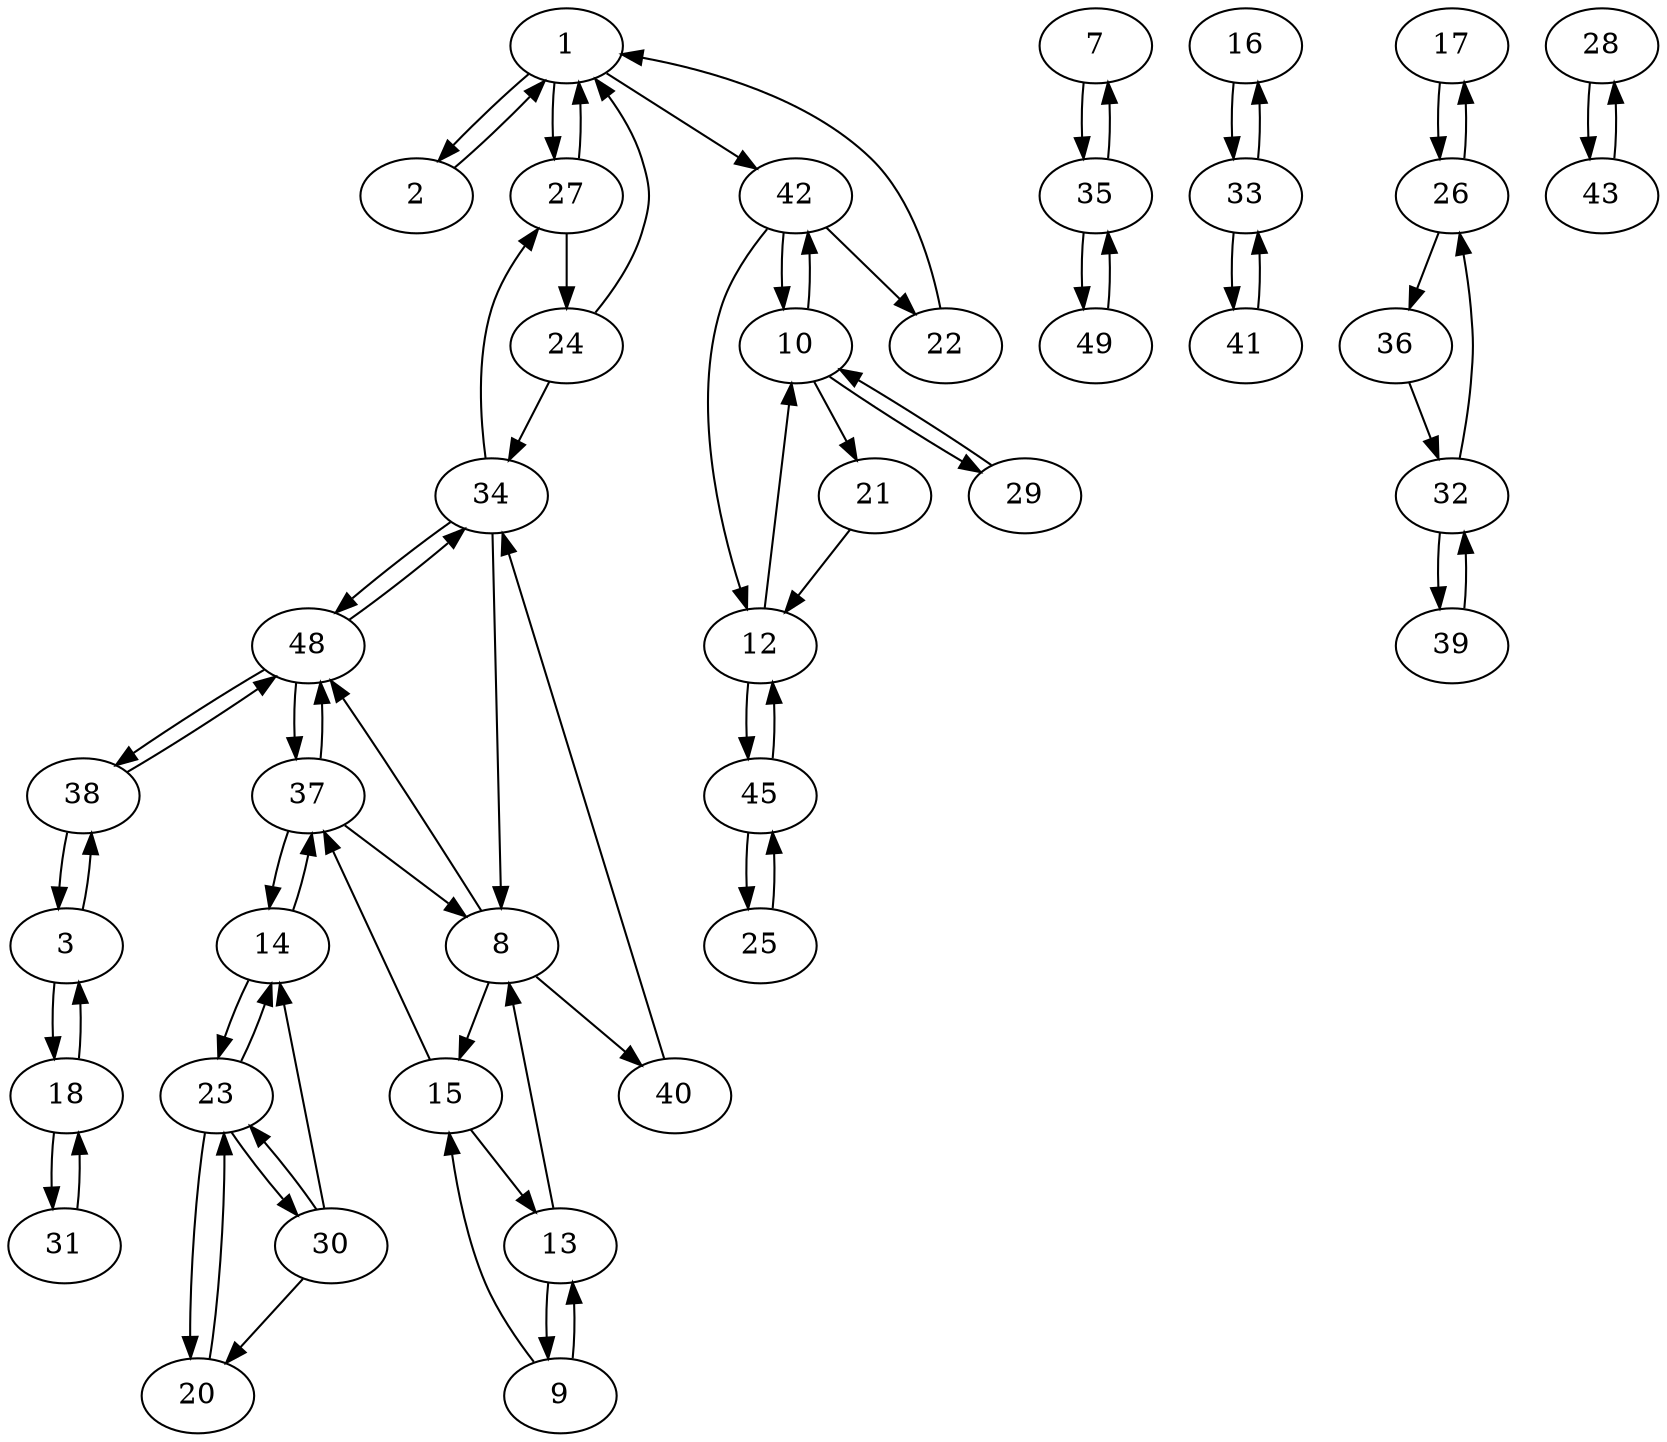digraph G {
  1 -> 2;
  1 -> 27;
  1 -> 42;
  2 -> 1;
  3 -> 18;
  3 -> 38;
  7 -> 35;
  8 -> 15;
  8 -> 40;
  8 -> 48;
  9 -> 13;
  9 -> 15;
  10 -> 21;
  10 -> 29;
  10 -> 42;
  12 -> 10;
  12 -> 45;
  13 -> 8;
  13 -> 9;
  14 -> 23;
  14 -> 37;
  15 -> 13;
  15 -> 37;
  16 -> 33;
  17 -> 26;
  18 -> 3;
  18 -> 31;
  20 -> 23;
  21 -> 12;
  22 -> 1;
  23 -> 14;
  23 -> 20;
  23 -> 30;
  24 -> 1;
  24 -> 34;
  25 -> 45;
  26 -> 17;
  26 -> 36;
  27 -> 1;
  27 -> 24;
  28 -> 43;
  29 -> 10;
  30 -> 14;
  30 -> 20;
  30 -> 23;
  31 -> 18;
  32 -> 26;
  32 -> 39;
  33 -> 16;
  33 -> 41;
  34 -> 8;
  34 -> 27;
  34 -> 48;
  35 -> 7;
  35 -> 49;
  36 -> 32;
  37 -> 8;
  37 -> 14;
  37 -> 48;
  38 -> 3;
  38 -> 48;
  39 -> 32;
  40 -> 34;
  41 -> 33;
  42 -> 10;
  42 -> 12;
  42 -> 22;
  43 -> 28;
  45 -> 12;
  45 -> 25;
  48 -> 34;
  48 -> 37;
  48 -> 38;
  49 -> 35;
}